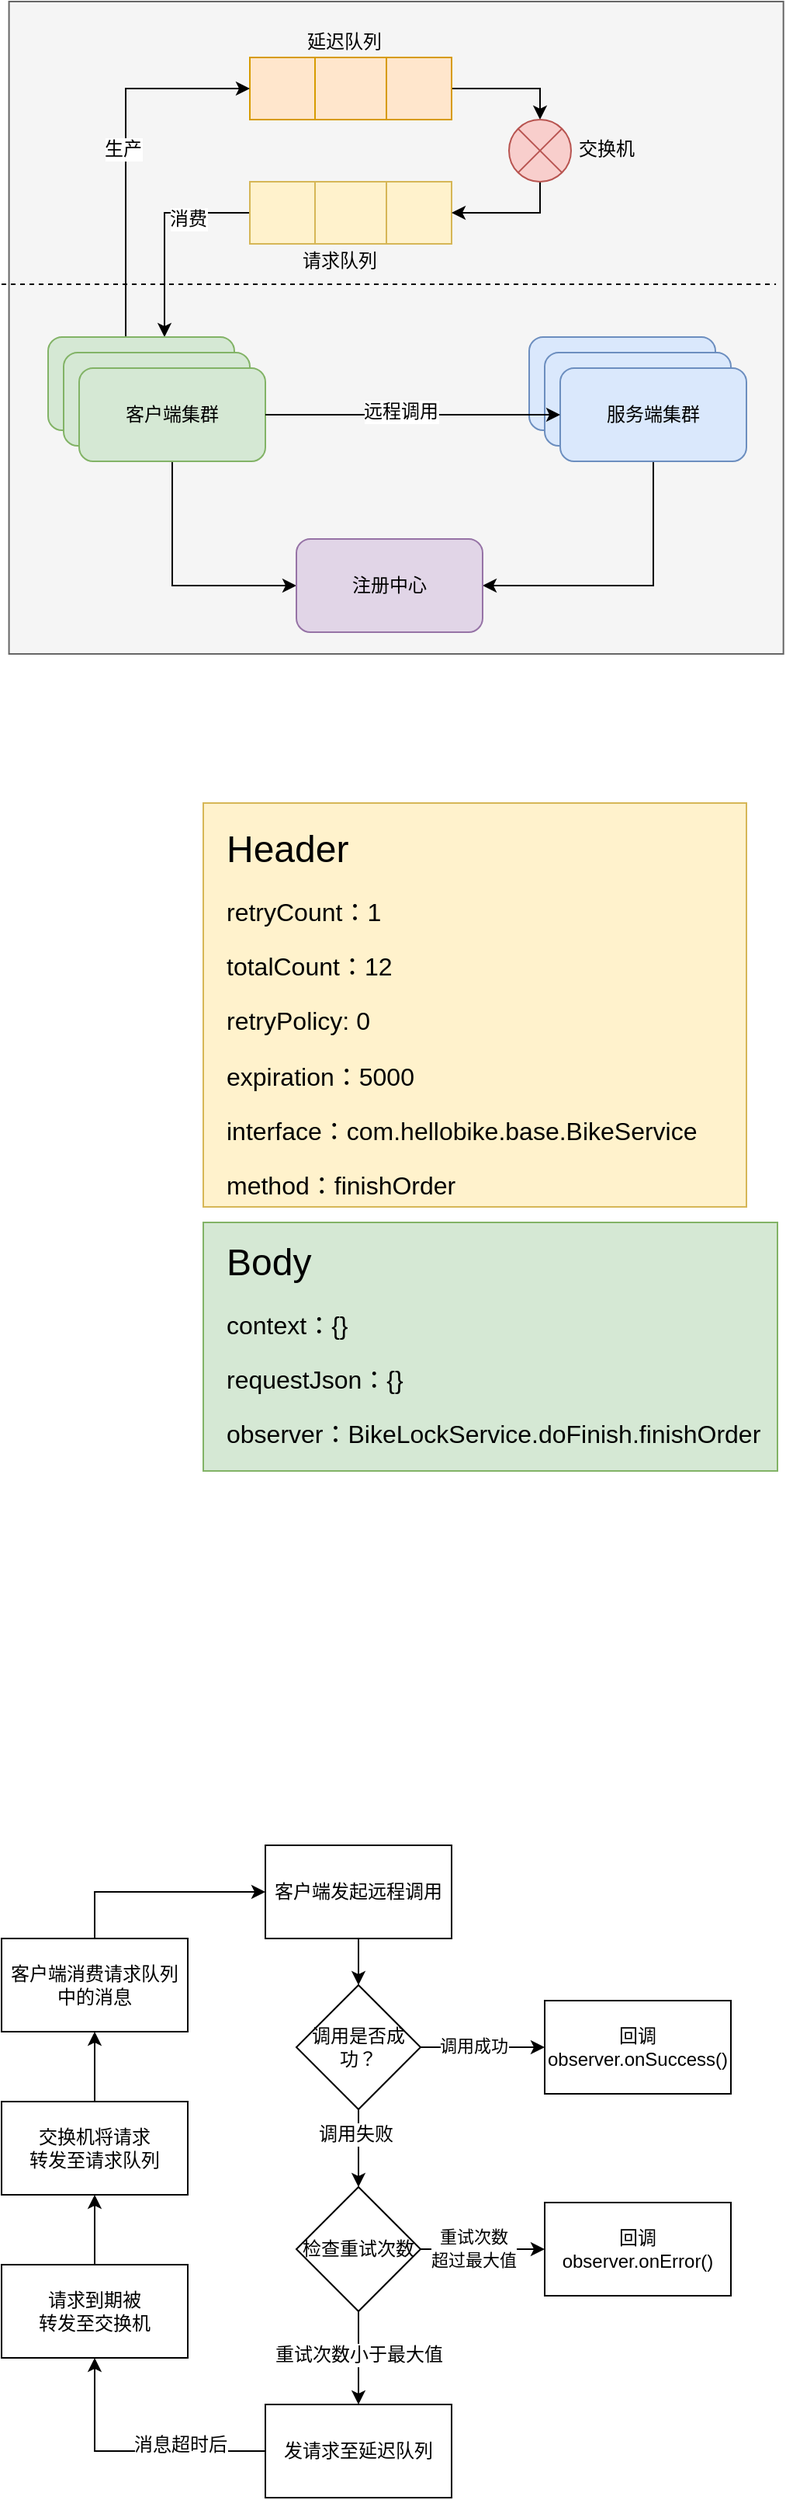 <mxfile pages="1" version="11.2.4" type="github"><diagram id="y6vV1LG-eIwbxb2APr-B" name="Page-1"><mxGraphModel dx="729" dy="536" grid="0" gridSize="10" guides="1" tooltips="1" connect="1" arrows="1" fold="1" page="1" pageScale="1" pageWidth="826" pageHeight="1169" math="0" shadow="0"><root><mxCell id="0"/><mxCell id="1" parent="0"/><mxCell id="eQasO0rhjBP5apOw2tpI-39" value="" style="group" vertex="1" connectable="0" parent="1"><mxGeometry x="90" y="3" width="500" height="420" as="geometry"/></mxCell><mxCell id="eQasO0rhjBP5apOw2tpI-33" value="" style="rounded=0;whiteSpace=wrap;html=1;fillColor=#f5f5f5;strokeColor=#666666;fontColor=#333333;" vertex="1" parent="eQasO0rhjBP5apOw2tpI-39"><mxGeometry x="4.798" y="1" width="499.04" height="420" as="geometry"/></mxCell><mxCell id="eQasO0rhjBP5apOw2tpI-34" value="" style="endArrow=none;html=1;dashed=1;" edge="1" parent="eQasO0rhjBP5apOw2tpI-39"><mxGeometry width="50" height="50" relative="1" as="geometry"><mxPoint y="183" as="sourcePoint"/><mxPoint x="499.04" y="183" as="targetPoint"/><Array as="points"/></mxGeometry></mxCell><mxCell id="eQasO0rhjBP5apOw2tpI-3" style="edgeStyle=orthogonalEdgeStyle;rounded=0;orthogonalLoop=1;jettySize=auto;html=1;entryX=0.5;entryY=0;entryDx=0;entryDy=0;" edge="1" parent="1" source="eQasO0rhjBP5apOw2tpI-4" target="eQasO0rhjBP5apOw2tpI-8"><mxGeometry relative="1" as="geometry"><mxPoint x="527" y="30" as="targetPoint"/></mxGeometry></mxCell><mxCell id="eQasO0rhjBP5apOw2tpI-4" value="" style="shape=process;whiteSpace=wrap;html=1;backgroundOutline=1;size=0.325;rotation=-180;fillColor=#ffe6cc;strokeColor=#d79b00;" vertex="1" parent="1"><mxGeometry x="250" y="40" width="130" height="40" as="geometry"/></mxCell><mxCell id="eQasO0rhjBP5apOw2tpI-5" style="edgeStyle=orthogonalEdgeStyle;rounded=0;orthogonalLoop=1;jettySize=auto;html=1;exitX=1;exitY=0.5;exitDx=0;exitDy=0;entryX=0.625;entryY=0;entryDx=0;entryDy=0;entryPerimeter=0;" edge="1" parent="1" source="eQasO0rhjBP5apOw2tpI-6" target="eQasO0rhjBP5apOw2tpI-1"><mxGeometry relative="1" as="geometry"/></mxCell><mxCell id="eQasO0rhjBP5apOw2tpI-15" value="消费" style="text;html=1;resizable=0;points=[];align=center;verticalAlign=middle;labelBackgroundColor=#ffffff;" vertex="1" connectable="0" parent="eQasO0rhjBP5apOw2tpI-5"><mxGeometry x="-0.409" y="4" relative="1" as="geometry"><mxPoint as="offset"/></mxGeometry></mxCell><mxCell id="eQasO0rhjBP5apOw2tpI-6" value="" style="shape=process;whiteSpace=wrap;html=1;backgroundOutline=1;size=0.325;rotation=180;fillColor=#fff2cc;strokeColor=#d6b656;" vertex="1" parent="1"><mxGeometry x="250" y="120" width="130" height="40" as="geometry"/></mxCell><mxCell id="eQasO0rhjBP5apOw2tpI-7" style="edgeStyle=orthogonalEdgeStyle;rounded=0;orthogonalLoop=1;jettySize=auto;html=1;entryX=0;entryY=0.5;entryDx=0;entryDy=0;exitX=0.5;exitY=1;exitDx=0;exitDy=0;" edge="1" parent="1" source="eQasO0rhjBP5apOw2tpI-8" target="eQasO0rhjBP5apOw2tpI-6"><mxGeometry relative="1" as="geometry"><mxPoint x="437" y="120" as="sourcePoint"/></mxGeometry></mxCell><mxCell id="eQasO0rhjBP5apOw2tpI-8" value="" style="shape=sumEllipse;perimeter=ellipsePerimeter;whiteSpace=wrap;html=1;backgroundOutline=1;fillColor=#f8cecc;strokeColor=#b85450;" vertex="1" parent="1"><mxGeometry x="417" y="80" width="40" height="40" as="geometry"/></mxCell><mxCell id="eQasO0rhjBP5apOw2tpI-20" style="edgeStyle=orthogonalEdgeStyle;rounded=0;orthogonalLoop=1;jettySize=auto;html=1;entryX=0;entryY=0.5;entryDx=0;entryDy=0;exitX=0.5;exitY=1;exitDx=0;exitDy=0;" edge="1" parent="1" source="eQasO0rhjBP5apOw2tpI-10" target="eQasO0rhjBP5apOw2tpI-18"><mxGeometry relative="1" as="geometry"/></mxCell><mxCell id="eQasO0rhjBP5apOw2tpI-19" style="edgeStyle=orthogonalEdgeStyle;rounded=0;orthogonalLoop=1;jettySize=auto;html=1;entryX=1;entryY=0.5;entryDx=0;entryDy=0;exitX=0.5;exitY=1;exitDx=0;exitDy=0;" edge="1" parent="1" source="eQasO0rhjBP5apOw2tpI-12" target="eQasO0rhjBP5apOw2tpI-18"><mxGeometry relative="1" as="geometry"/></mxCell><mxCell id="eQasO0rhjBP5apOw2tpI-13" style="edgeStyle=orthogonalEdgeStyle;rounded=0;orthogonalLoop=1;jettySize=auto;html=1;entryX=1;entryY=0.5;entryDx=0;entryDy=0;exitX=0.25;exitY=0;exitDx=0;exitDy=0;" edge="1" parent="1" source="eQasO0rhjBP5apOw2tpI-10" target="eQasO0rhjBP5apOw2tpI-4"><mxGeometry relative="1" as="geometry"/></mxCell><mxCell id="eQasO0rhjBP5apOw2tpI-16" value="生产" style="text;html=1;resizable=0;points=[];align=center;verticalAlign=middle;labelBackgroundColor=#ffffff;" vertex="1" connectable="0" parent="eQasO0rhjBP5apOw2tpI-13"><mxGeometry x="0.083" y="2" relative="1" as="geometry"><mxPoint as="offset"/></mxGeometry></mxCell><mxCell id="eQasO0rhjBP5apOw2tpI-18" value="注册中心" style="rounded=1;whiteSpace=wrap;html=1;fillColor=#e1d5e7;strokeColor=#9673a6;" vertex="1" parent="1"><mxGeometry x="280" y="350" width="120" height="60" as="geometry"/></mxCell><mxCell id="eQasO0rhjBP5apOw2tpI-21" value="延迟队列" style="text;html=1;resizable=0;points=[];autosize=1;align=left;verticalAlign=top;spacingTop=-4;" vertex="1" parent="1"><mxGeometry x="285" y="20" width="60" height="20" as="geometry"/></mxCell><mxCell id="eQasO0rhjBP5apOw2tpI-22" value="请求队列" style="text;html=1;resizable=0;points=[];autosize=1;align=left;verticalAlign=top;spacingTop=-4;" vertex="1" parent="1"><mxGeometry x="282" y="161" width="60" height="20" as="geometry"/></mxCell><mxCell id="eQasO0rhjBP5apOw2tpI-23" value="交换机" style="text;html=1;resizable=0;points=[];autosize=1;align=left;verticalAlign=top;spacingTop=-4;" vertex="1" parent="1"><mxGeometry x="460" y="89" width="50" height="20" as="geometry"/></mxCell><mxCell id="eQasO0rhjBP5apOw2tpI-24" value="" style="rounded=0;whiteSpace=wrap;html=1;fillColor=#fff2cc;strokeColor=#d6b656;" vertex="1" parent="1"><mxGeometry x="220" y="520" width="350" height="260" as="geometry"/></mxCell><mxCell id="eQasO0rhjBP5apOw2tpI-25" value="&lt;h1&gt;&lt;span style=&quot;font-weight: normal&quot;&gt;Header&lt;/span&gt;&lt;/h1&gt;&lt;p style=&quot;font-size: 16px&quot;&gt;&lt;font style=&quot;font-size: 16px&quot;&gt;retryCount：1&lt;/font&gt;&lt;/p&gt;&lt;p style=&quot;font-size: 16px&quot;&gt;&lt;font style=&quot;font-size: 16px&quot;&gt;totalCount：12&lt;/font&gt;&lt;/p&gt;&lt;p style=&quot;font-size: 16px&quot;&gt;&lt;font style=&quot;font-size: 16px&quot;&gt;retryPolicy: 0&lt;/font&gt;&lt;/p&gt;&lt;p style=&quot;font-size: 16px&quot;&gt;&lt;font style=&quot;font-size: 16px&quot;&gt;expiration：5000&lt;/font&gt;&lt;/p&gt;&lt;p style=&quot;font-size: 16px&quot;&gt;interface：com.hellobike.base.BikeService&lt;/p&gt;&lt;p style=&quot;font-size: 16px&quot;&gt;method：finishOrder&lt;/p&gt;&lt;p style=&quot;font-size: 16px&quot;&gt;&lt;font style=&quot;font-size: 16px&quot;&gt;&lt;br&gt;&lt;/font&gt;&lt;/p&gt;&lt;p style=&quot;font-size: 16px&quot;&gt;&lt;br&gt;&lt;/p&gt;" style="text;html=1;strokeColor=none;fillColor=none;spacing=5;spacingTop=-20;whiteSpace=wrap;overflow=hidden;rounded=0;" vertex="1" parent="1"><mxGeometry x="230" y="530" width="330" height="250" as="geometry"/></mxCell><mxCell id="eQasO0rhjBP5apOw2tpI-26" value="" style="rounded=0;whiteSpace=wrap;html=1;fillColor=#d5e8d4;strokeColor=#82b366;" vertex="1" parent="1"><mxGeometry x="220" y="790" width="370" height="160" as="geometry"/></mxCell><mxCell id="eQasO0rhjBP5apOw2tpI-27" value="&lt;h1&gt;&lt;span style=&quot;font-weight: normal&quot;&gt;Body&lt;/span&gt;&lt;/h1&gt;&lt;p style=&quot;font-size: 16px&quot;&gt;&lt;font style=&quot;font-size: 16px&quot;&gt;context：{}&lt;/font&gt;&lt;/p&gt;&lt;p style=&quot;font-size: 16px&quot;&gt;&lt;font style=&quot;font-size: 16px&quot;&gt;requestJson：{}&lt;/font&gt;&lt;/p&gt;&lt;p style=&quot;font-size: 16px&quot;&gt;&lt;font style=&quot;font-size: 16px&quot;&gt;observer：BikeLockService.doFinish.finishOrder&lt;/font&gt;&lt;/p&gt;&lt;p style=&quot;font-size: 16px&quot;&gt;&lt;font style=&quot;font-size: 16px&quot;&gt;&lt;br&gt;&lt;/font&gt;&lt;/p&gt;&lt;p style=&quot;font-size: 16px&quot;&gt;&lt;br&gt;&lt;/p&gt;" style="text;html=1;strokeColor=none;fillColor=none;spacing=5;spacingTop=-20;whiteSpace=wrap;overflow=hidden;rounded=0;" vertex="1" parent="1"><mxGeometry x="230" y="796" width="360" height="154" as="geometry"/></mxCell><mxCell id="eQasO0rhjBP5apOw2tpI-35" value="" style="group" vertex="1" connectable="0" parent="1"><mxGeometry x="120" y="220" width="140" height="80" as="geometry"/></mxCell><mxCell id="eQasO0rhjBP5apOw2tpI-1" value="客户端集群" style="rounded=1;whiteSpace=wrap;html=1;fillColor=#d5e8d4;strokeColor=#82b366;" vertex="1" parent="eQasO0rhjBP5apOw2tpI-35"><mxGeometry width="120" height="60" as="geometry"/></mxCell><mxCell id="eQasO0rhjBP5apOw2tpI-9" value="客户端集群" style="rounded=1;whiteSpace=wrap;html=1;fillColor=#d5e8d4;strokeColor=#82b366;" vertex="1" parent="eQasO0rhjBP5apOw2tpI-35"><mxGeometry x="10" y="10" width="120" height="60" as="geometry"/></mxCell><mxCell id="eQasO0rhjBP5apOw2tpI-10" value="客户端集群" style="rounded=1;whiteSpace=wrap;html=1;fillColor=#d5e8d4;strokeColor=#82b366;" vertex="1" parent="eQasO0rhjBP5apOw2tpI-35"><mxGeometry x="20" y="20" width="120" height="60" as="geometry"/></mxCell><mxCell id="eQasO0rhjBP5apOw2tpI-38" value="" style="group" vertex="1" connectable="0" parent="1"><mxGeometry x="430" y="220" width="140" height="80" as="geometry"/></mxCell><mxCell id="eQasO0rhjBP5apOw2tpI-2" value="服务端集群" style="rounded=1;whiteSpace=wrap;html=1;fillColor=#dae8fc;strokeColor=#6c8ebf;" vertex="1" parent="eQasO0rhjBP5apOw2tpI-38"><mxGeometry width="120" height="60" as="geometry"/></mxCell><mxCell id="eQasO0rhjBP5apOw2tpI-11" value="服务端集群" style="rounded=1;whiteSpace=wrap;html=1;fillColor=#dae8fc;strokeColor=#6c8ebf;" vertex="1" parent="eQasO0rhjBP5apOw2tpI-38"><mxGeometry x="10" y="10" width="120" height="60" as="geometry"/></mxCell><mxCell id="eQasO0rhjBP5apOw2tpI-12" value="服务端集群" style="rounded=1;whiteSpace=wrap;html=1;fillColor=#dae8fc;strokeColor=#6c8ebf;" vertex="1" parent="eQasO0rhjBP5apOw2tpI-38"><mxGeometry x="20" y="20" width="120" height="60" as="geometry"/></mxCell><mxCell id="eQasO0rhjBP5apOw2tpI-14" style="edgeStyle=orthogonalEdgeStyle;rounded=0;orthogonalLoop=1;jettySize=auto;html=1;exitX=1;exitY=0.5;exitDx=0;exitDy=0;entryX=0;entryY=0.5;entryDx=0;entryDy=0;" edge="1" parent="1" source="eQasO0rhjBP5apOw2tpI-10" target="eQasO0rhjBP5apOw2tpI-12"><mxGeometry relative="1" as="geometry"/></mxCell><mxCell id="eQasO0rhjBP5apOw2tpI-40" value="远程调用" style="text;html=1;resizable=0;points=[];align=center;verticalAlign=middle;labelBackgroundColor=#ffffff;" vertex="1" connectable="0" parent="eQasO0rhjBP5apOw2tpI-14"><mxGeometry x="-0.084" y="2" relative="1" as="geometry"><mxPoint as="offset"/></mxGeometry></mxCell><mxCell id="eQasO0rhjBP5apOw2tpI-43" value="" style="edgeStyle=orthogonalEdgeStyle;rounded=0;orthogonalLoop=1;jettySize=auto;html=1;entryX=0.5;entryY=0;entryDx=0;entryDy=0;" edge="1" parent="1" source="eQasO0rhjBP5apOw2tpI-41" target="eQasO0rhjBP5apOw2tpI-44"><mxGeometry relative="1" as="geometry"><mxPoint x="320" y="1281" as="targetPoint"/></mxGeometry></mxCell><mxCell id="eQasO0rhjBP5apOw2tpI-41" value="&lt;span style=&quot;white-space: nowrap ; background-color: rgb(255 , 255 , 255)&quot;&gt;客户端发起远程调用&lt;/span&gt;" style="rounded=0;whiteSpace=wrap;html=1;" vertex="1" parent="1"><mxGeometry x="260" y="1191" width="120" height="60" as="geometry"/></mxCell><mxCell id="eQasO0rhjBP5apOw2tpI-50" value="" style="edgeStyle=orthogonalEdgeStyle;rounded=0;orthogonalLoop=1;jettySize=auto;html=1;" edge="1" parent="1" source="eQasO0rhjBP5apOw2tpI-44"><mxGeometry relative="1" as="geometry"><mxPoint x="440" y="1321" as="targetPoint"/></mxGeometry></mxCell><mxCell id="eQasO0rhjBP5apOw2tpI-52" value="&lt;span style=&quot;font-size: 11px&quot;&gt;调用成功&lt;/span&gt;" style="text;html=1;resizable=0;points=[];align=center;verticalAlign=middle;labelBackgroundColor=#ffffff;" vertex="1" connectable="0" parent="eQasO0rhjBP5apOw2tpI-50"><mxGeometry x="-0.15" y="1" relative="1" as="geometry"><mxPoint as="offset"/></mxGeometry></mxCell><mxCell id="eQasO0rhjBP5apOw2tpI-53" style="edgeStyle=orthogonalEdgeStyle;rounded=0;orthogonalLoop=1;jettySize=auto;html=1;" edge="1" parent="1" source="eQasO0rhjBP5apOw2tpI-44"><mxGeometry relative="1" as="geometry"><mxPoint x="320" y="1411" as="targetPoint"/></mxGeometry></mxCell><mxCell id="eQasO0rhjBP5apOw2tpI-55" value="调用失败" style="text;html=1;resizable=0;points=[];align=center;verticalAlign=middle;labelBackgroundColor=#ffffff;" vertex="1" connectable="0" parent="eQasO0rhjBP5apOw2tpI-53"><mxGeometry x="-0.36" y="-2" relative="1" as="geometry"><mxPoint as="offset"/></mxGeometry></mxCell><mxCell id="eQasO0rhjBP5apOw2tpI-44" value="调用是否成功？" style="rhombus;whiteSpace=wrap;html=1;" vertex="1" parent="1"><mxGeometry x="280" y="1281" width="80" height="80" as="geometry"/></mxCell><mxCell id="eQasO0rhjBP5apOw2tpI-51" value="&lt;span style=&quot;white-space: normal&quot;&gt;回调observer.onSuccess()&lt;/span&gt;" style="rounded=0;whiteSpace=wrap;html=1;" vertex="1" parent="1"><mxGeometry x="440" y="1291" width="120" height="60" as="geometry"/></mxCell><mxCell id="eQasO0rhjBP5apOw2tpI-65" value="" style="edgeStyle=orthogonalEdgeStyle;rounded=0;orthogonalLoop=1;jettySize=auto;html=1;entryX=0.5;entryY=0;entryDx=0;entryDy=0;" edge="1" parent="1" source="eQasO0rhjBP5apOw2tpI-56" target="eQasO0rhjBP5apOw2tpI-67"><mxGeometry relative="1" as="geometry"><mxPoint x="320" y="1571" as="targetPoint"/></mxGeometry></mxCell><mxCell id="eQasO0rhjBP5apOw2tpI-66" value="重试次数小于最大值" style="text;html=1;resizable=0;points=[];align=center;verticalAlign=middle;labelBackgroundColor=#ffffff;" vertex="1" connectable="0" parent="eQasO0rhjBP5apOw2tpI-65"><mxGeometry x="-0.075" relative="1" as="geometry"><mxPoint as="offset"/></mxGeometry></mxCell><mxCell id="eQasO0rhjBP5apOw2tpI-56" value="检查重试次数" style="rhombus;whiteSpace=wrap;html=1;" vertex="1" parent="1"><mxGeometry x="280" y="1411" width="80" height="80" as="geometry"/></mxCell><mxCell id="eQasO0rhjBP5apOw2tpI-61" value="" style="edgeStyle=orthogonalEdgeStyle;rounded=0;orthogonalLoop=1;jettySize=auto;html=1;" edge="1" parent="1"><mxGeometry relative="1" as="geometry"><mxPoint x="360" y="1451" as="sourcePoint"/><mxPoint x="440" y="1451" as="targetPoint"/></mxGeometry></mxCell><mxCell id="eQasO0rhjBP5apOw2tpI-62" value="&lt;span style=&quot;font-size: 11px&quot;&gt;重试次数&lt;br&gt;超过最大值&lt;/span&gt;" style="text;html=1;resizable=0;points=[];align=center;verticalAlign=middle;labelBackgroundColor=#ffffff;" vertex="1" connectable="0" parent="eQasO0rhjBP5apOw2tpI-61"><mxGeometry x="-0.15" y="1" relative="1" as="geometry"><mxPoint as="offset"/></mxGeometry></mxCell><mxCell id="eQasO0rhjBP5apOw2tpI-63" value="&lt;span style=&quot;white-space: normal&quot;&gt;回调observer.onError()&lt;/span&gt;" style="rounded=0;whiteSpace=wrap;html=1;" vertex="1" parent="1"><mxGeometry x="440" y="1421" width="120" height="60" as="geometry"/></mxCell><mxCell id="eQasO0rhjBP5apOw2tpI-69" style="edgeStyle=orthogonalEdgeStyle;rounded=0;orthogonalLoop=1;jettySize=auto;html=1;entryX=0.5;entryY=1;entryDx=0;entryDy=0;" edge="1" parent="1" source="eQasO0rhjBP5apOw2tpI-67" target="eQasO0rhjBP5apOw2tpI-70"><mxGeometry relative="1" as="geometry"><mxPoint x="180" y="1491" as="targetPoint"/></mxGeometry></mxCell><mxCell id="eQasO0rhjBP5apOw2tpI-79" value="消息超时后" style="text;html=1;resizable=0;points=[];align=center;verticalAlign=middle;labelBackgroundColor=#ffffff;" vertex="1" connectable="0" parent="eQasO0rhjBP5apOw2tpI-69"><mxGeometry x="-0.353" y="-4" relative="1" as="geometry"><mxPoint as="offset"/></mxGeometry></mxCell><mxCell id="eQasO0rhjBP5apOw2tpI-67" value="发请求至延迟队列" style="rounded=0;whiteSpace=wrap;html=1;" vertex="1" parent="1"><mxGeometry x="260" y="1551" width="120" height="60" as="geometry"/></mxCell><mxCell id="eQasO0rhjBP5apOw2tpI-72" value="" style="edgeStyle=orthogonalEdgeStyle;rounded=0;orthogonalLoop=1;jettySize=auto;html=1;" edge="1" parent="1" source="eQasO0rhjBP5apOw2tpI-70" target="eQasO0rhjBP5apOw2tpI-71"><mxGeometry relative="1" as="geometry"/></mxCell><mxCell id="eQasO0rhjBP5apOw2tpI-70" value="请求到期被&lt;br&gt;转发至交换机" style="rounded=0;whiteSpace=wrap;html=1;" vertex="1" parent="1"><mxGeometry x="90" y="1461" width="120" height="60" as="geometry"/></mxCell><mxCell id="eQasO0rhjBP5apOw2tpI-73" style="edgeStyle=orthogonalEdgeStyle;rounded=0;orthogonalLoop=1;jettySize=auto;html=1;entryX=0;entryY=0.5;entryDx=0;entryDy=0;exitX=0.5;exitY=0;exitDx=0;exitDy=0;" edge="1" parent="1" source="eQasO0rhjBP5apOw2tpI-74" target="eQasO0rhjBP5apOw2tpI-41"><mxGeometry relative="1" as="geometry"/></mxCell><mxCell id="eQasO0rhjBP5apOw2tpI-75" value="" style="edgeStyle=orthogonalEdgeStyle;rounded=0;orthogonalLoop=1;jettySize=auto;html=1;" edge="1" parent="1" source="eQasO0rhjBP5apOw2tpI-71" target="eQasO0rhjBP5apOw2tpI-74"><mxGeometry relative="1" as="geometry"/></mxCell><mxCell id="eQasO0rhjBP5apOw2tpI-71" value="交换机将请求&lt;br&gt;转发至请求队列" style="rounded=0;whiteSpace=wrap;html=1;" vertex="1" parent="1"><mxGeometry x="90" y="1356" width="120" height="60" as="geometry"/></mxCell><mxCell id="eQasO0rhjBP5apOw2tpI-74" value="客户端消费请求队列中的消息" style="rounded=0;whiteSpace=wrap;html=1;" vertex="1" parent="1"><mxGeometry x="90" y="1251" width="120" height="60" as="geometry"/></mxCell></root></mxGraphModel></diagram></mxfile>